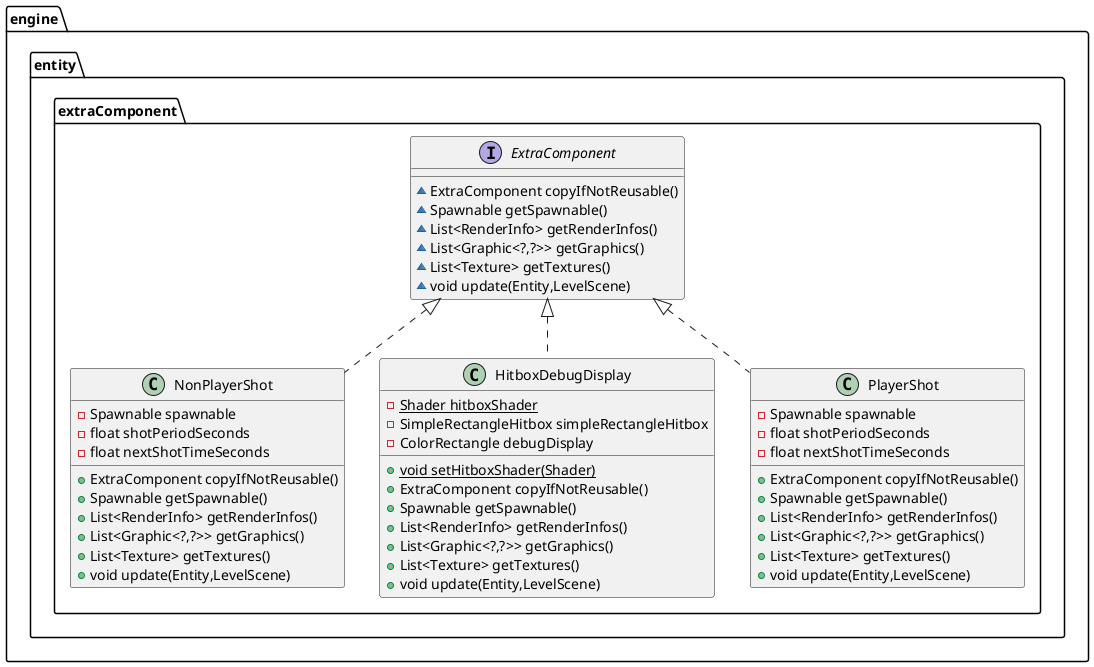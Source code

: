 @startuml
interface engine.entity.extraComponent.ExtraComponent {
~ ExtraComponent copyIfNotReusable()
~ Spawnable getSpawnable()
~ List<RenderInfo> getRenderInfos()
~ List<Graphic<?,?>> getGraphics()
~ List<Texture> getTextures()
~ void update(Entity,LevelScene)
}

class engine.entity.extraComponent.NonPlayerShot {
- Spawnable spawnable
- float shotPeriodSeconds
- float nextShotTimeSeconds
+ ExtraComponent copyIfNotReusable()
+ Spawnable getSpawnable()
+ List<RenderInfo> getRenderInfos()
+ List<Graphic<?,?>> getGraphics()
+ List<Texture> getTextures()
+ void update(Entity,LevelScene)
}


class engine.entity.extraComponent.HitboxDebugDisplay {
- {static} Shader hitboxShader
- SimpleRectangleHitbox simpleRectangleHitbox
- ColorRectangle debugDisplay
+ {static} void setHitboxShader(Shader)
+ ExtraComponent copyIfNotReusable()
+ Spawnable getSpawnable()
+ List<RenderInfo> getRenderInfos()
+ List<Graphic<?,?>> getGraphics()
+ List<Texture> getTextures()
+ void update(Entity,LevelScene)
}


class engine.entity.extraComponent.PlayerShot {
- Spawnable spawnable
- float shotPeriodSeconds
- float nextShotTimeSeconds
+ ExtraComponent copyIfNotReusable()
+ Spawnable getSpawnable()
+ List<RenderInfo> getRenderInfos()
+ List<Graphic<?,?>> getGraphics()
+ List<Texture> getTextures()
+ void update(Entity,LevelScene)
}




engine.entity.extraComponent.ExtraComponent <|.. engine.entity.extraComponent.NonPlayerShot
engine.entity.extraComponent.ExtraComponent <|.. engine.entity.extraComponent.HitboxDebugDisplay
engine.entity.extraComponent.ExtraComponent <|.. engine.entity.extraComponent.PlayerShot
@enduml